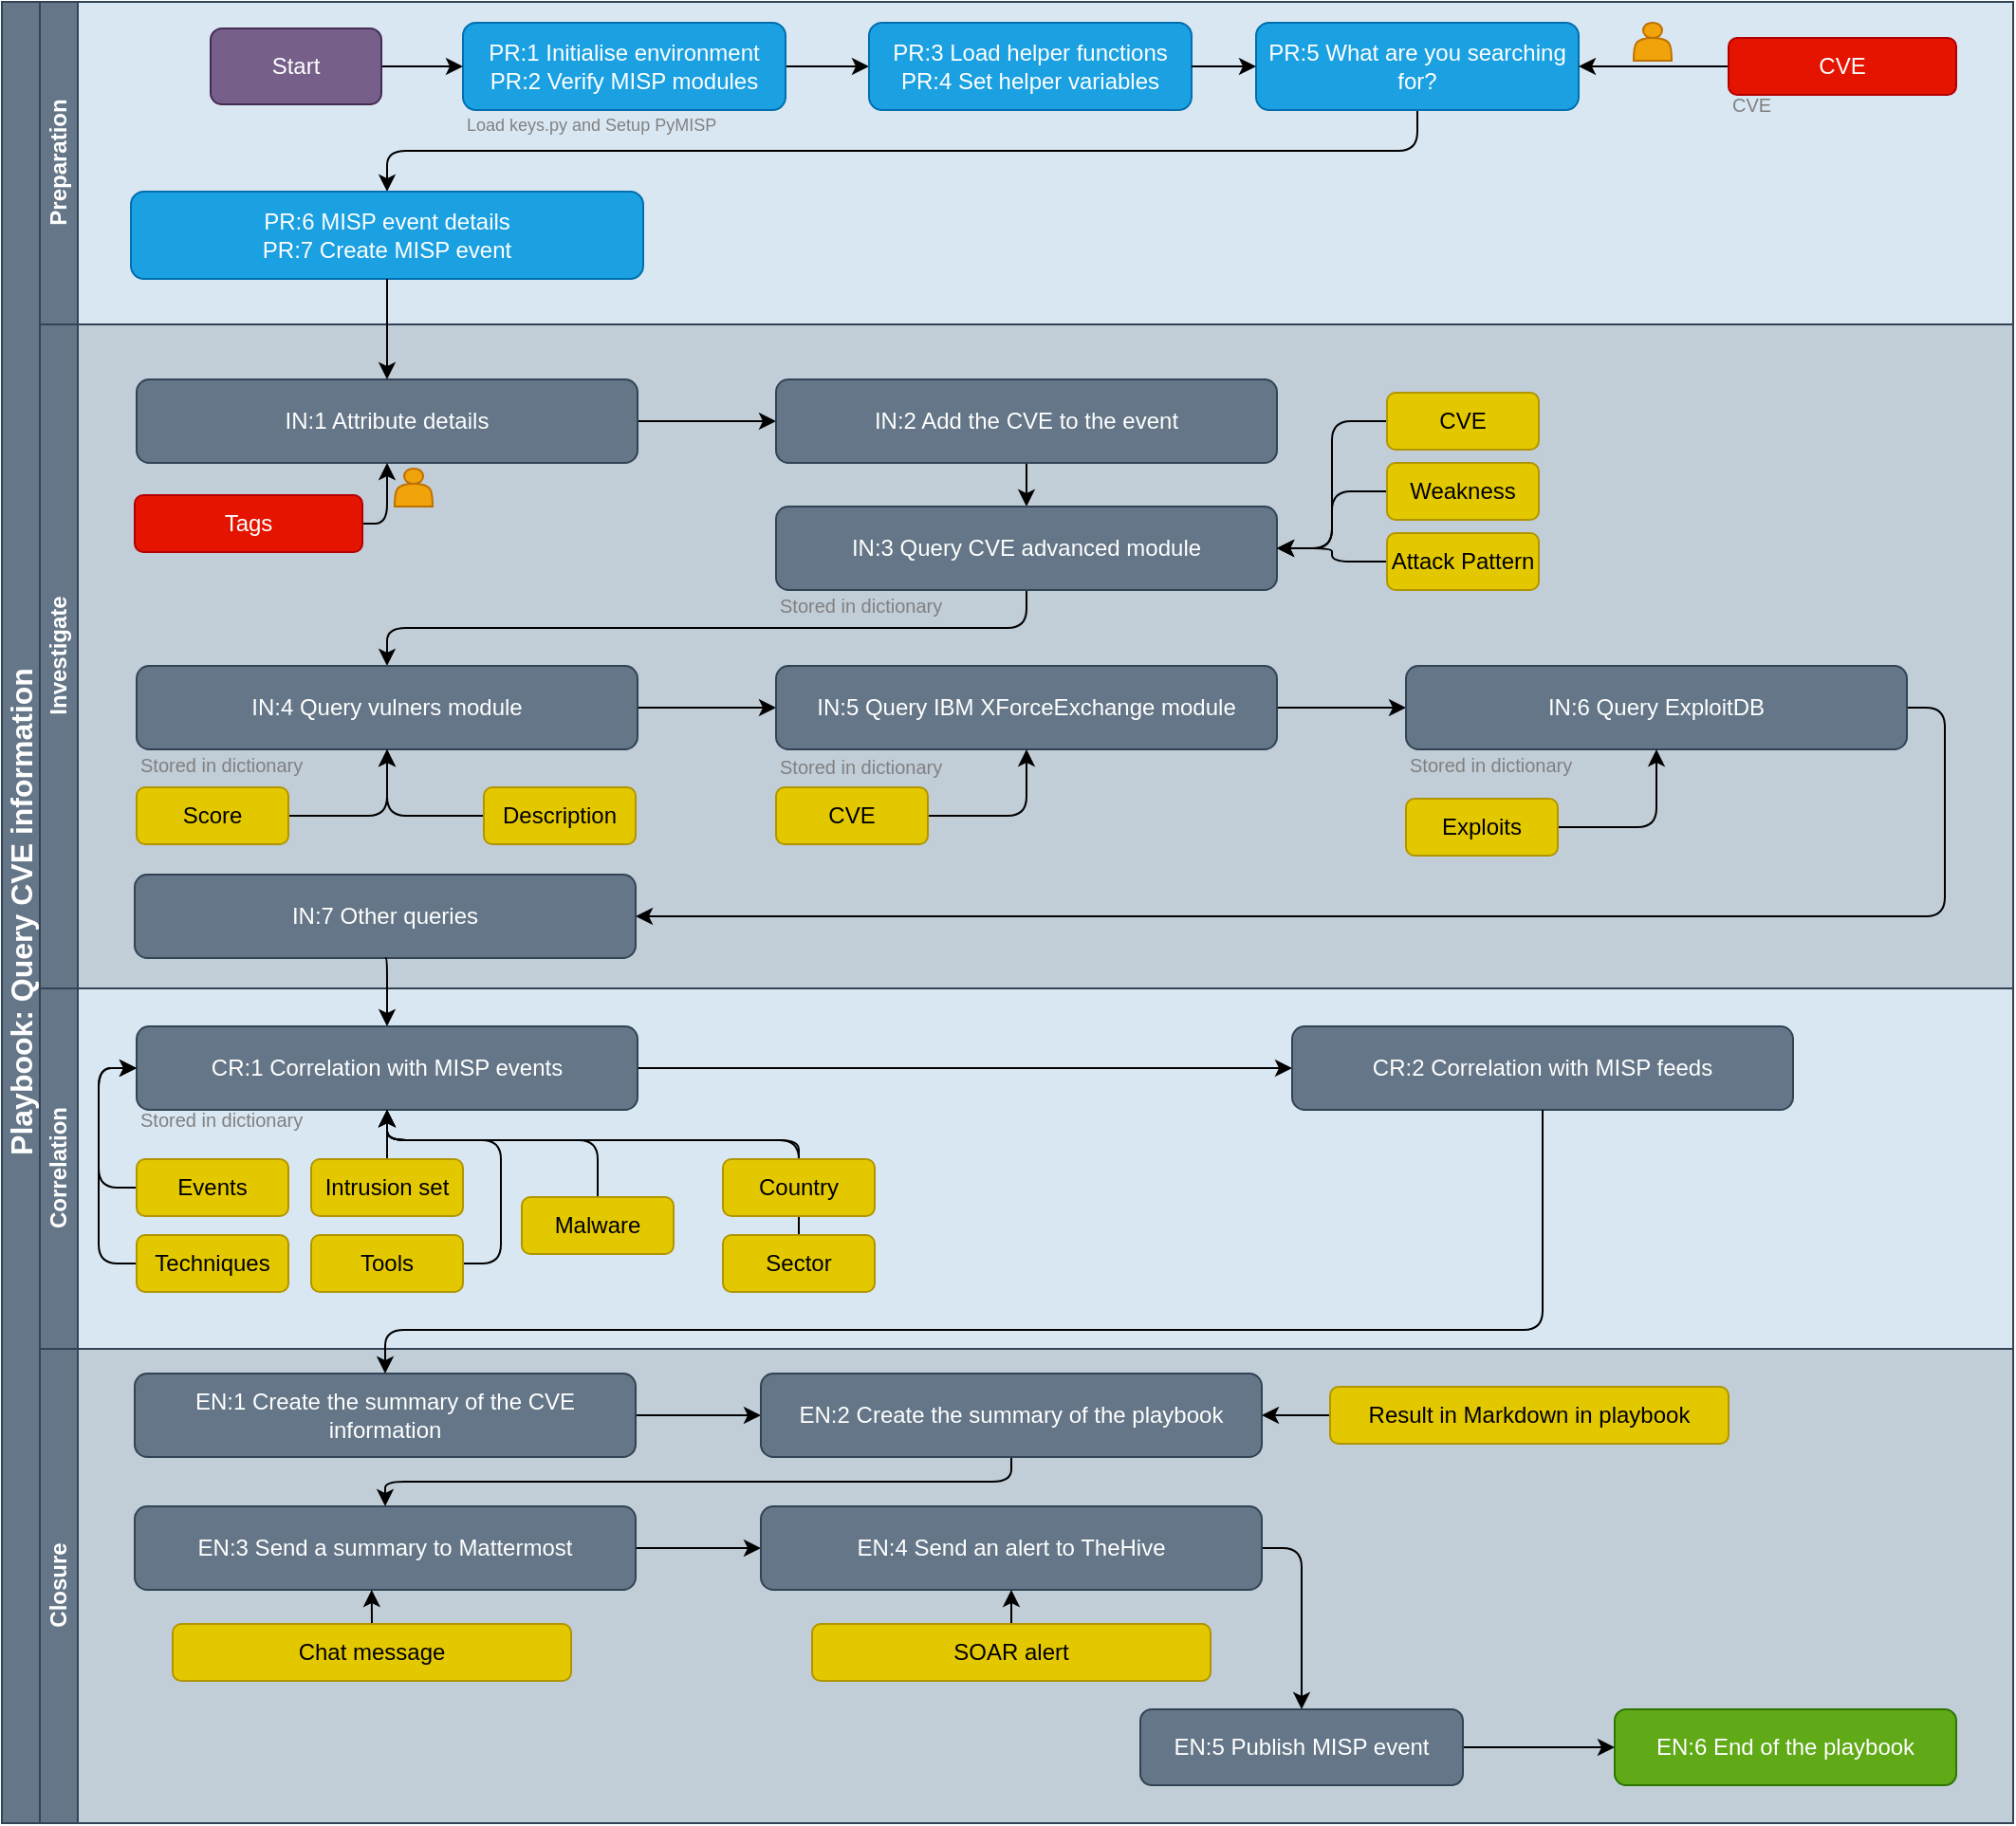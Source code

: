 <mxfile version="17.4.2" type="device"><diagram id="nKIzAm7tzG-mqr7zlI_Q" name="Page-1"><mxGraphModel dx="1294" dy="2001" grid="1" gridSize="10" guides="1" tooltips="1" connect="1" arrows="1" fold="1" page="1" pageScale="1" pageWidth="827" pageHeight="1169" math="0" shadow="0"><root><mxCell id="0"/><mxCell id="1" parent="0"/><mxCell id="KohfZgf_PsEX3PMBVLQR-318" value="&lt;font style=&quot;font-size: 16px&quot;&gt;Playbook:&amp;nbsp;Query CVE information&lt;/font&gt;" style="swimlane;html=1;childLayout=stackLayout;resizeParent=1;resizeParentMax=0;horizontal=0;startSize=20;horizontalStack=0;fillColor=#647687;strokeColor=#314354;fontColor=#ffffff;swimlaneFillColor=#C1CDD7;" parent="1" vertex="1"><mxGeometry x="140" y="-990" width="1060" height="960" as="geometry"/></mxCell><mxCell id="KohfZgf_PsEX3PMBVLQR-319" value="Preparation" style="swimlane;html=1;startSize=20;horizontal=0;fillColor=#647687;strokeColor=#314354;fontColor=#ffffff;swimlaneFillColor=#D9E7F2;" parent="KohfZgf_PsEX3PMBVLQR-318" vertex="1"><mxGeometry x="20" width="1040" height="170" as="geometry"/></mxCell><mxCell id="VpaOhL9IaVA1z4R8rq6b-6" style="edgeStyle=orthogonalEdgeStyle;rounded=0;orthogonalLoop=1;jettySize=auto;html=1;exitX=1;exitY=0.5;exitDx=0;exitDy=0;entryX=0;entryY=0.5;entryDx=0;entryDy=0;" parent="KohfZgf_PsEX3PMBVLQR-319" source="KohfZgf_PsEX3PMBVLQR-320" target="VpaOhL9IaVA1z4R8rq6b-1" edge="1"><mxGeometry relative="1" as="geometry"/></mxCell><mxCell id="KohfZgf_PsEX3PMBVLQR-320" value="PR:1 Initialise environment&lt;br&gt;PR:2 Verify MISP modules" style="rounded=1;whiteSpace=wrap;html=1;fillColor=#1ba1e2;strokeColor=#006EAF;fontColor=#ffffff;" parent="KohfZgf_PsEX3PMBVLQR-319" vertex="1"><mxGeometry x="223" y="11" width="170" height="46" as="geometry"/></mxCell><mxCell id="KohfZgf_PsEX3PMBVLQR-465" value="&lt;font style=&quot;font-size: 9px&quot;&gt;Load keys.py and Setup PyMISP&lt;/font&gt;" style="text;html=1;strokeColor=none;fillColor=none;align=left;verticalAlign=top;whiteSpace=wrap;rounded=0;shadow=0;glass=0;sketch=0;fontColor=#808080;" parent="KohfZgf_PsEX3PMBVLQR-319" vertex="1"><mxGeometry x="223" y="50" width="140" height="35" as="geometry"/></mxCell><mxCell id="gIHjlIItiTIVVG5SaZQt-105" style="edgeStyle=orthogonalEdgeStyle;rounded=1;orthogonalLoop=1;jettySize=auto;html=1;exitX=1;exitY=0.5;exitDx=0;exitDy=0;entryX=0;entryY=0.5;entryDx=0;entryDy=0;" parent="KohfZgf_PsEX3PMBVLQR-319" source="KohfZgf_PsEX3PMBVLQR-702" target="KohfZgf_PsEX3PMBVLQR-320" edge="1"><mxGeometry relative="1" as="geometry"/></mxCell><mxCell id="KohfZgf_PsEX3PMBVLQR-702" value="Start" style="rounded=1;whiteSpace=wrap;html=1;fillColor=#76608a;strokeColor=#432D57;fontColor=#ffffff;" parent="KohfZgf_PsEX3PMBVLQR-319" vertex="1"><mxGeometry x="90" y="14" width="90" height="40" as="geometry"/></mxCell><mxCell id="VpaOhL9IaVA1z4R8rq6b-1" value="&lt;div&gt;PR:3 Load helper functions&lt;/div&gt;&lt;div&gt;PR:4 Set helper variables&lt;/div&gt;" style="rounded=1;whiteSpace=wrap;html=1;fillColor=#1ba1e2;strokeColor=#006EAF;fontColor=#ffffff;" parent="KohfZgf_PsEX3PMBVLQR-319" vertex="1"><mxGeometry x="437" y="11" width="170" height="46" as="geometry"/></mxCell><mxCell id="VpaOhL9IaVA1z4R8rq6b-10" style="edgeStyle=orthogonalEdgeStyle;rounded=1;orthogonalLoop=1;jettySize=auto;html=1;exitX=0.5;exitY=1;exitDx=0;exitDy=0;entryX=0.5;entryY=0;entryDx=0;entryDy=0;" parent="KohfZgf_PsEX3PMBVLQR-319" source="VpaOhL9IaVA1z4R8rq6b-3" target="VpaOhL9IaVA1z4R8rq6b-9" edge="1"><mxGeometry relative="1" as="geometry"/></mxCell><mxCell id="VpaOhL9IaVA1z4R8rq6b-3" value="PR:5 What are you searching for?" style="whiteSpace=wrap;html=1;fillColor=#1ba1e2;strokeColor=#006EAF;fontColor=#ffffff;rounded=1;" parent="KohfZgf_PsEX3PMBVLQR-319" vertex="1"><mxGeometry x="641" y="11" width="170" height="46" as="geometry"/></mxCell><mxCell id="VpaOhL9IaVA1z4R8rq6b-4" value="" style="edgeStyle=orthogonalEdgeStyle;rounded=0;orthogonalLoop=1;jettySize=auto;html=1;" parent="KohfZgf_PsEX3PMBVLQR-319" source="VpaOhL9IaVA1z4R8rq6b-1" target="VpaOhL9IaVA1z4R8rq6b-3" edge="1"><mxGeometry relative="1" as="geometry"/></mxCell><mxCell id="VpaOhL9IaVA1z4R8rq6b-8" style="edgeStyle=orthogonalEdgeStyle;rounded=0;orthogonalLoop=1;jettySize=auto;html=1;exitX=0;exitY=0.5;exitDx=0;exitDy=0;entryX=1;entryY=0.5;entryDx=0;entryDy=0;" parent="KohfZgf_PsEX3PMBVLQR-319" source="VpaOhL9IaVA1z4R8rq6b-5" target="VpaOhL9IaVA1z4R8rq6b-3" edge="1"><mxGeometry relative="1" as="geometry"/></mxCell><mxCell id="VpaOhL9IaVA1z4R8rq6b-5" value="CVE" style="rounded=1;whiteSpace=wrap;html=1;fillColor=#e51400;strokeColor=#B20000;fontColor=#ffffff;" parent="KohfZgf_PsEX3PMBVLQR-319" vertex="1"><mxGeometry x="890" y="19" width="120" height="30" as="geometry"/></mxCell><mxCell id="KohfZgf_PsEX3PMBVLQR-466" value="" style="shape=actor;whiteSpace=wrap;html=1;rounded=0;shadow=0;glass=0;sketch=0;fontSize=9;strokeColor=#BD7000;fillColor=#f0a30a;fontColor=#000000;" parent="KohfZgf_PsEX3PMBVLQR-319" vertex="1"><mxGeometry x="840" y="11" width="20" height="20" as="geometry"/></mxCell><mxCell id="VpaOhL9IaVA1z4R8rq6b-7" value="&lt;font size=&quot;1&quot;&gt;CVE&lt;/font&gt;" style="text;html=1;strokeColor=none;fillColor=none;align=left;verticalAlign=top;whiteSpace=wrap;rounded=0;shadow=0;glass=0;sketch=0;fontColor=#808080;" parent="KohfZgf_PsEX3PMBVLQR-319" vertex="1"><mxGeometry x="890" y="40" width="140" height="35" as="geometry"/></mxCell><mxCell id="VpaOhL9IaVA1z4R8rq6b-9" value="&lt;div&gt;PR:6 MISP event details&lt;/div&gt;&lt;div&gt;PR:7 Create MISP event&lt;/div&gt;" style="whiteSpace=wrap;html=1;fillColor=#1ba1e2;strokeColor=#006EAF;fontColor=#ffffff;rounded=1;" parent="KohfZgf_PsEX3PMBVLQR-319" vertex="1"><mxGeometry x="48" y="100" width="270" height="46" as="geometry"/></mxCell><mxCell id="KohfZgf_PsEX3PMBVLQR-329" value="Investigate" style="swimlane;html=1;startSize=20;horizontal=0;fillColor=#647687;strokeColor=#314354;fontColor=#ffffff;" parent="KohfZgf_PsEX3PMBVLQR-318" vertex="1"><mxGeometry x="20" y="170" width="1040" height="350" as="geometry"><mxRectangle x="20" y="160" width="1000" height="20" as="alternateBounds"/></mxGeometry></mxCell><mxCell id="KohfZgf_PsEX3PMBVLQR-346" value="No" style="edgeStyle=orthogonalEdgeStyle;rounded=0;orthogonalLoop=1;jettySize=auto;html=1;exitX=0;exitY=0.5;exitDx=0;exitDy=0;entryX=1;entryY=0.5;entryDx=0;entryDy=0;labelBackgroundColor=none;" parent="KohfZgf_PsEX3PMBVLQR-329" edge="1"><mxGeometry relative="1" as="geometry"><mxPoint x="480" y="230" as="targetPoint"/></mxGeometry></mxCell><mxCell id="KohfZgf_PsEX3PMBVLQR-351" value="" style="edgeStyle=orthogonalEdgeStyle;rounded=0;orthogonalLoop=1;jettySize=auto;html=1;" parent="KohfZgf_PsEX3PMBVLQR-329" edge="1"><mxGeometry relative="1" as="geometry"><mxPoint x="420" y="245" as="sourcePoint"/></mxGeometry></mxCell><mxCell id="KohfZgf_PsEX3PMBVLQR-354" value="" style="edgeStyle=orthogonalEdgeStyle;rounded=0;orthogonalLoop=1;jettySize=auto;html=1;" parent="KohfZgf_PsEX3PMBVLQR-329" edge="1"><mxGeometry relative="1" as="geometry"><mxPoint x="710" y="245" as="sourcePoint"/></mxGeometry></mxCell><mxCell id="KohfZgf_PsEX3PMBVLQR-356" value="" style="edgeStyle=orthogonalEdgeStyle;rounded=0;orthogonalLoop=1;jettySize=auto;html=1;" parent="KohfZgf_PsEX3PMBVLQR-329" edge="1"><mxGeometry relative="1" as="geometry"><mxPoint x="710" y="300" as="sourcePoint"/></mxGeometry></mxCell><mxCell id="C9W6xjzZrmFiVo9IwtYz-24" value="" style="shape=actor;whiteSpace=wrap;html=1;rounded=0;shadow=0;glass=0;sketch=0;fontSize=9;strokeColor=#BD7000;fillColor=#f0a30a;fontColor=#000000;" parent="KohfZgf_PsEX3PMBVLQR-329" vertex="1"><mxGeometry x="187" y="76" width="20" height="20" as="geometry"/></mxCell><mxCell id="VpaOhL9IaVA1z4R8rq6b-16" style="edgeStyle=orthogonalEdgeStyle;rounded=1;orthogonalLoop=1;jettySize=auto;html=1;exitX=1;exitY=0.5;exitDx=0;exitDy=0;entryX=0;entryY=0.5;entryDx=0;entryDy=0;" parent="KohfZgf_PsEX3PMBVLQR-329" source="gIHjlIItiTIVVG5SaZQt-1" target="VpaOhL9IaVA1z4R8rq6b-15" edge="1"><mxGeometry relative="1" as="geometry"/></mxCell><mxCell id="gIHjlIItiTIVVG5SaZQt-1" value="IN:1 Attribute details" style="rounded=1;whiteSpace=wrap;html=1;fillColor=#647687;strokeColor=#314354;fontColor=#ffffff;" parent="KohfZgf_PsEX3PMBVLQR-329" vertex="1"><mxGeometry x="51" y="29" width="264" height="44" as="geometry"/></mxCell><mxCell id="VpaOhL9IaVA1z4R8rq6b-12" style="edgeStyle=orthogonalEdgeStyle;rounded=1;orthogonalLoop=1;jettySize=auto;html=1;exitX=1;exitY=0.5;exitDx=0;exitDy=0;entryX=0.5;entryY=1;entryDx=0;entryDy=0;" parent="KohfZgf_PsEX3PMBVLQR-329" source="VpaOhL9IaVA1z4R8rq6b-11" target="gIHjlIItiTIVVG5SaZQt-1" edge="1"><mxGeometry relative="1" as="geometry"/></mxCell><mxCell id="VpaOhL9IaVA1z4R8rq6b-11" value="Tags" style="rounded=1;whiteSpace=wrap;html=1;fillColor=#e51400;strokeColor=#B20000;fontColor=#ffffff;" parent="KohfZgf_PsEX3PMBVLQR-329" vertex="1"><mxGeometry x="50" y="90" width="120" height="30" as="geometry"/></mxCell><mxCell id="G0nJXRaULMpviKFkd1Ny-9" style="edgeStyle=orthogonalEdgeStyle;rounded=1;orthogonalLoop=1;jettySize=auto;html=1;exitX=0.5;exitY=1;exitDx=0;exitDy=0;entryX=0.5;entryY=0;entryDx=0;entryDy=0;" edge="1" parent="KohfZgf_PsEX3PMBVLQR-329" source="VpaOhL9IaVA1z4R8rq6b-15" target="G0nJXRaULMpviKFkd1Ny-2"><mxGeometry relative="1" as="geometry"/></mxCell><mxCell id="VpaOhL9IaVA1z4R8rq6b-15" value="IN:2 Add the CVE to the event" style="rounded=1;whiteSpace=wrap;html=1;fillColor=#647687;strokeColor=#314354;fontColor=#ffffff;" parent="KohfZgf_PsEX3PMBVLQR-329" vertex="1"><mxGeometry x="388" y="29" width="264" height="44" as="geometry"/></mxCell><mxCell id="G0nJXRaULMpviKFkd1Ny-240" style="edgeStyle=orthogonalEdgeStyle;rounded=1;orthogonalLoop=1;jettySize=auto;html=1;exitX=0.5;exitY=1;exitDx=0;exitDy=0;entryX=0.5;entryY=0;entryDx=0;entryDy=0;" edge="1" parent="KohfZgf_PsEX3PMBVLQR-329" source="G0nJXRaULMpviKFkd1Ny-2" target="G0nJXRaULMpviKFkd1Ny-10"><mxGeometry relative="1" as="geometry"/></mxCell><mxCell id="G0nJXRaULMpviKFkd1Ny-2" value="IN:3 Query CVE advanced module" style="rounded=1;whiteSpace=wrap;html=1;fillColor=#647687;strokeColor=#314354;fontColor=#ffffff;" vertex="1" parent="KohfZgf_PsEX3PMBVLQR-329"><mxGeometry x="388" y="96" width="264" height="44" as="geometry"/></mxCell><mxCell id="G0nJXRaULMpviKFkd1Ny-8" style="edgeStyle=orthogonalEdgeStyle;rounded=1;orthogonalLoop=1;jettySize=auto;html=1;exitX=0;exitY=0.5;exitDx=0;exitDy=0;entryX=1;entryY=0.5;entryDx=0;entryDy=0;" edge="1" parent="KohfZgf_PsEX3PMBVLQR-329" source="G0nJXRaULMpviKFkd1Ny-3" target="G0nJXRaULMpviKFkd1Ny-2"><mxGeometry relative="1" as="geometry"/></mxCell><mxCell id="G0nJXRaULMpviKFkd1Ny-3" value="CVE" style="rounded=1;whiteSpace=wrap;html=1;fillColor=#e3c800;strokeColor=#B09500;fontColor=#000000;" vertex="1" parent="KohfZgf_PsEX3PMBVLQR-329"><mxGeometry x="710" y="36" width="80" height="30" as="geometry"/></mxCell><mxCell id="G0nJXRaULMpviKFkd1Ny-7" style="edgeStyle=orthogonalEdgeStyle;rounded=1;orthogonalLoop=1;jettySize=auto;html=1;exitX=0;exitY=0.5;exitDx=0;exitDy=0;entryX=1;entryY=0.5;entryDx=0;entryDy=0;" edge="1" parent="KohfZgf_PsEX3PMBVLQR-329" source="G0nJXRaULMpviKFkd1Ny-4" target="G0nJXRaULMpviKFkd1Ny-2"><mxGeometry relative="1" as="geometry"/></mxCell><mxCell id="G0nJXRaULMpviKFkd1Ny-4" value="Weakness" style="rounded=1;whiteSpace=wrap;html=1;fillColor=#e3c800;strokeColor=#B09500;fontColor=#000000;" vertex="1" parent="KohfZgf_PsEX3PMBVLQR-329"><mxGeometry x="710" y="73" width="80" height="30" as="geometry"/></mxCell><mxCell id="G0nJXRaULMpviKFkd1Ny-6" style="edgeStyle=orthogonalEdgeStyle;rounded=1;orthogonalLoop=1;jettySize=auto;html=1;exitX=0;exitY=0.5;exitDx=0;exitDy=0;entryX=1;entryY=0.5;entryDx=0;entryDy=0;" edge="1" parent="KohfZgf_PsEX3PMBVLQR-329" source="G0nJXRaULMpviKFkd1Ny-5" target="G0nJXRaULMpviKFkd1Ny-2"><mxGeometry relative="1" as="geometry"/></mxCell><mxCell id="G0nJXRaULMpviKFkd1Ny-5" value="Attack Pattern" style="rounded=1;whiteSpace=wrap;html=1;fillColor=#e3c800;strokeColor=#B09500;fontColor=#000000;" vertex="1" parent="KohfZgf_PsEX3PMBVLQR-329"><mxGeometry x="710" y="110" width="80" height="30" as="geometry"/></mxCell><mxCell id="G0nJXRaULMpviKFkd1Ny-241" style="edgeStyle=orthogonalEdgeStyle;rounded=1;orthogonalLoop=1;jettySize=auto;html=1;exitX=1;exitY=0.5;exitDx=0;exitDy=0;entryX=0;entryY=0.5;entryDx=0;entryDy=0;" edge="1" parent="KohfZgf_PsEX3PMBVLQR-329" source="G0nJXRaULMpviKFkd1Ny-10" target="G0nJXRaULMpviKFkd1Ny-119"><mxGeometry relative="1" as="geometry"/></mxCell><mxCell id="G0nJXRaULMpviKFkd1Ny-10" value="IN:4 Query vulners module" style="rounded=1;whiteSpace=wrap;html=1;fillColor=#647687;strokeColor=#314354;fontColor=#ffffff;" vertex="1" parent="KohfZgf_PsEX3PMBVLQR-329"><mxGeometry x="51" y="180" width="264" height="44" as="geometry"/></mxCell><mxCell id="G0nJXRaULMpviKFkd1Ny-242" style="edgeStyle=orthogonalEdgeStyle;rounded=1;orthogonalLoop=1;jettySize=auto;html=1;exitX=1;exitY=0.5;exitDx=0;exitDy=0;entryX=0;entryY=0.5;entryDx=0;entryDy=0;" edge="1" parent="KohfZgf_PsEX3PMBVLQR-329" source="G0nJXRaULMpviKFkd1Ny-119" target="G0nJXRaULMpviKFkd1Ny-120"><mxGeometry relative="1" as="geometry"/></mxCell><mxCell id="G0nJXRaULMpviKFkd1Ny-119" value="IN:5 Query IBM XForceExchange module" style="rounded=1;whiteSpace=wrap;html=1;fillColor=#647687;strokeColor=#314354;fontColor=#ffffff;" vertex="1" parent="KohfZgf_PsEX3PMBVLQR-329"><mxGeometry x="388" y="180" width="264" height="44" as="geometry"/></mxCell><mxCell id="G0nJXRaULMpviKFkd1Ny-256" style="edgeStyle=orthogonalEdgeStyle;rounded=1;orthogonalLoop=1;jettySize=auto;html=1;exitX=1;exitY=0.5;exitDx=0;exitDy=0;entryX=1;entryY=0.5;entryDx=0;entryDy=0;" edge="1" parent="KohfZgf_PsEX3PMBVLQR-329" source="G0nJXRaULMpviKFkd1Ny-120" target="G0nJXRaULMpviKFkd1Ny-246"><mxGeometry relative="1" as="geometry"/></mxCell><mxCell id="G0nJXRaULMpviKFkd1Ny-120" value="IN:6 Query ExploitDB" style="rounded=1;whiteSpace=wrap;html=1;fillColor=#647687;strokeColor=#314354;fontColor=#ffffff;" vertex="1" parent="KohfZgf_PsEX3PMBVLQR-329"><mxGeometry x="720" y="180" width="264" height="44" as="geometry"/></mxCell><mxCell id="G0nJXRaULMpviKFkd1Ny-121" value="&lt;font size=&quot;1&quot;&gt;Stored in dictionary&lt;br&gt;&lt;/font&gt;" style="text;html=1;strokeColor=none;fillColor=none;align=left;verticalAlign=top;whiteSpace=wrap;rounded=0;shadow=0;glass=0;sketch=0;fontColor=#808080;" vertex="1" parent="KohfZgf_PsEX3PMBVLQR-329"><mxGeometry x="388" y="134" width="110" height="25" as="geometry"/></mxCell><mxCell id="G0nJXRaULMpviKFkd1Ny-122" value="&lt;font size=&quot;1&quot;&gt;Stored in dictionary&lt;br&gt;&lt;/font&gt;" style="text;html=1;strokeColor=none;fillColor=none;align=left;verticalAlign=top;whiteSpace=wrap;rounded=0;shadow=0;glass=0;sketch=0;fontColor=#808080;" vertex="1" parent="KohfZgf_PsEX3PMBVLQR-329"><mxGeometry x="51" y="218" width="110" height="25" as="geometry"/></mxCell><mxCell id="G0nJXRaULMpviKFkd1Ny-235" value="&lt;font size=&quot;1&quot;&gt;Stored in dictionary&lt;br&gt;&lt;/font&gt;" style="text;html=1;strokeColor=none;fillColor=none;align=left;verticalAlign=top;whiteSpace=wrap;rounded=0;shadow=0;glass=0;sketch=0;fontColor=#808080;" vertex="1" parent="KohfZgf_PsEX3PMBVLQR-329"><mxGeometry x="388" y="219" width="110" height="25" as="geometry"/></mxCell><mxCell id="G0nJXRaULMpviKFkd1Ny-236" value="&lt;font size=&quot;1&quot;&gt;Stored in dictionary&lt;br&gt;&lt;/font&gt;" style="text;html=1;strokeColor=none;fillColor=none;align=left;verticalAlign=top;whiteSpace=wrap;rounded=0;shadow=0;glass=0;sketch=0;fontColor=#808080;" vertex="1" parent="KohfZgf_PsEX3PMBVLQR-329"><mxGeometry x="720" y="218" width="110" height="25" as="geometry"/></mxCell><mxCell id="G0nJXRaULMpviKFkd1Ny-244" style="edgeStyle=orthogonalEdgeStyle;rounded=1;orthogonalLoop=1;jettySize=auto;html=1;exitX=1;exitY=0.5;exitDx=0;exitDy=0;entryX=0.5;entryY=1;entryDx=0;entryDy=0;" edge="1" parent="KohfZgf_PsEX3PMBVLQR-329" source="G0nJXRaULMpviKFkd1Ny-237" target="G0nJXRaULMpviKFkd1Ny-119"><mxGeometry relative="1" as="geometry"/></mxCell><mxCell id="G0nJXRaULMpviKFkd1Ny-237" value="CVE" style="rounded=1;whiteSpace=wrap;html=1;fillColor=#e3c800;strokeColor=#B09500;fontColor=#000000;" vertex="1" parent="KohfZgf_PsEX3PMBVLQR-329"><mxGeometry x="388" y="244" width="80" height="30" as="geometry"/></mxCell><mxCell id="G0nJXRaULMpviKFkd1Ny-245" style="edgeStyle=orthogonalEdgeStyle;rounded=1;orthogonalLoop=1;jettySize=auto;html=1;exitX=1;exitY=0.5;exitDx=0;exitDy=0;entryX=0.5;entryY=1;entryDx=0;entryDy=0;" edge="1" parent="KohfZgf_PsEX3PMBVLQR-329" source="G0nJXRaULMpviKFkd1Ny-238" target="G0nJXRaULMpviKFkd1Ny-120"><mxGeometry relative="1" as="geometry"/></mxCell><mxCell id="G0nJXRaULMpviKFkd1Ny-238" value="Exploits" style="rounded=1;whiteSpace=wrap;html=1;fillColor=#e3c800;strokeColor=#B09500;fontColor=#000000;" vertex="1" parent="KohfZgf_PsEX3PMBVLQR-329"><mxGeometry x="720" y="250" width="80" height="30" as="geometry"/></mxCell><mxCell id="G0nJXRaULMpviKFkd1Ny-243" style="edgeStyle=orthogonalEdgeStyle;rounded=1;orthogonalLoop=1;jettySize=auto;html=1;exitX=1;exitY=0.5;exitDx=0;exitDy=0;entryX=0.5;entryY=1;entryDx=0;entryDy=0;" edge="1" parent="KohfZgf_PsEX3PMBVLQR-329" source="G0nJXRaULMpviKFkd1Ny-239" target="G0nJXRaULMpviKFkd1Ny-10"><mxGeometry relative="1" as="geometry"/></mxCell><mxCell id="G0nJXRaULMpviKFkd1Ny-239" value="Score" style="rounded=1;whiteSpace=wrap;html=1;fillColor=#e3c800;strokeColor=#B09500;fontColor=#000000;" vertex="1" parent="KohfZgf_PsEX3PMBVLQR-329"><mxGeometry x="51" y="244" width="80" height="30" as="geometry"/></mxCell><mxCell id="G0nJXRaULMpviKFkd1Ny-246" value="IN:7 Other queries" style="rounded=1;whiteSpace=wrap;html=1;fillColor=#647687;strokeColor=#314354;fontColor=#ffffff;" vertex="1" parent="KohfZgf_PsEX3PMBVLQR-329"><mxGeometry x="50" y="290" width="264" height="44" as="geometry"/></mxCell><mxCell id="G0nJXRaULMpviKFkd1Ny-255" style="edgeStyle=orthogonalEdgeStyle;rounded=1;orthogonalLoop=1;jettySize=auto;html=1;exitX=0;exitY=0.5;exitDx=0;exitDy=0;entryX=0.5;entryY=1;entryDx=0;entryDy=0;" edge="1" parent="KohfZgf_PsEX3PMBVLQR-329" source="G0nJXRaULMpviKFkd1Ny-254" target="G0nJXRaULMpviKFkd1Ny-10"><mxGeometry relative="1" as="geometry"/></mxCell><mxCell id="G0nJXRaULMpviKFkd1Ny-254" value="Description" style="rounded=1;whiteSpace=wrap;html=1;fillColor=#e3c800;strokeColor=#B09500;fontColor=#000000;" vertex="1" parent="KohfZgf_PsEX3PMBVLQR-329"><mxGeometry x="234" y="244" width="80" height="30" as="geometry"/></mxCell><mxCell id="VpaOhL9IaVA1z4R8rq6b-18" value="Correlation" style="swimlane;html=1;startSize=20;horizontal=0;fillColor=#647687;strokeColor=#314354;fontColor=#ffffff;swimlaneFillColor=#D9E7F2;" parent="KohfZgf_PsEX3PMBVLQR-318" vertex="1"><mxGeometry x="20" y="520" width="1040" height="190" as="geometry"/></mxCell><mxCell id="VpaOhL9IaVA1z4R8rq6b-27" style="edgeStyle=orthogonalEdgeStyle;rounded=1;orthogonalLoop=1;jettySize=auto;html=1;exitX=1;exitY=0.5;exitDx=0;exitDy=0;entryX=0;entryY=0.5;entryDx=0;entryDy=0;" parent="VpaOhL9IaVA1z4R8rq6b-18" source="VpaOhL9IaVA1z4R8rq6b-19" target="VpaOhL9IaVA1z4R8rq6b-20" edge="1"><mxGeometry relative="1" as="geometry"/></mxCell><mxCell id="VpaOhL9IaVA1z4R8rq6b-19" value="CR:1 Correlation with MISP events" style="rounded=1;whiteSpace=wrap;html=1;fillColor=#647687;strokeColor=#314354;fontColor=#ffffff;" parent="VpaOhL9IaVA1z4R8rq6b-18" vertex="1"><mxGeometry x="51" y="20" width="264" height="44" as="geometry"/></mxCell><mxCell id="VpaOhL9IaVA1z4R8rq6b-20" value="CR:2 Correlation with MISP feeds" style="rounded=1;whiteSpace=wrap;html=1;fillColor=#647687;strokeColor=#314354;fontColor=#ffffff;" parent="VpaOhL9IaVA1z4R8rq6b-18" vertex="1"><mxGeometry x="660" y="20" width="264" height="44" as="geometry"/></mxCell><mxCell id="VpaOhL9IaVA1z4R8rq6b-38" style="edgeStyle=orthogonalEdgeStyle;rounded=1;orthogonalLoop=1;jettySize=auto;html=1;exitX=0;exitY=0.5;exitDx=0;exitDy=0;entryX=0;entryY=0.5;entryDx=0;entryDy=0;" parent="VpaOhL9IaVA1z4R8rq6b-18" source="VpaOhL9IaVA1z4R8rq6b-23" target="VpaOhL9IaVA1z4R8rq6b-19" edge="1"><mxGeometry relative="1" as="geometry"/></mxCell><mxCell id="VpaOhL9IaVA1z4R8rq6b-23" value="Events" style="rounded=1;whiteSpace=wrap;html=1;fillColor=#e3c800;strokeColor=#B09500;fontColor=#000000;" parent="VpaOhL9IaVA1z4R8rq6b-18" vertex="1"><mxGeometry x="51" y="90" width="80" height="30" as="geometry"/></mxCell><mxCell id="VpaOhL9IaVA1z4R8rq6b-40" style="edgeStyle=orthogonalEdgeStyle;rounded=1;orthogonalLoop=1;jettySize=auto;html=1;exitX=0.5;exitY=0;exitDx=0;exitDy=0;entryX=0.5;entryY=1;entryDx=0;entryDy=0;" parent="VpaOhL9IaVA1z4R8rq6b-18" source="VpaOhL9IaVA1z4R8rq6b-24" target="VpaOhL9IaVA1z4R8rq6b-19" edge="1"><mxGeometry relative="1" as="geometry"/></mxCell><mxCell id="VpaOhL9IaVA1z4R8rq6b-24" value="Intrusion set" style="rounded=1;whiteSpace=wrap;html=1;fillColor=#e3c800;strokeColor=#B09500;fontColor=#000000;" parent="VpaOhL9IaVA1z4R8rq6b-18" vertex="1"><mxGeometry x="143" y="90" width="80" height="30" as="geometry"/></mxCell><mxCell id="VpaOhL9IaVA1z4R8rq6b-29" value="&lt;font size=&quot;1&quot;&gt;Stored in dictionary&lt;br&gt;&lt;/font&gt;" style="text;html=1;strokeColor=none;fillColor=none;align=left;verticalAlign=top;whiteSpace=wrap;rounded=0;shadow=0;glass=0;sketch=0;fontColor=#808080;" parent="VpaOhL9IaVA1z4R8rq6b-18" vertex="1"><mxGeometry x="51" y="55" width="110" height="25" as="geometry"/></mxCell><mxCell id="VpaOhL9IaVA1z4R8rq6b-39" style="edgeStyle=orthogonalEdgeStyle;rounded=1;orthogonalLoop=1;jettySize=auto;html=1;exitX=0;exitY=0.5;exitDx=0;exitDy=0;entryX=0;entryY=0.5;entryDx=0;entryDy=0;" parent="VpaOhL9IaVA1z4R8rq6b-18" source="VpaOhL9IaVA1z4R8rq6b-34" target="VpaOhL9IaVA1z4R8rq6b-19" edge="1"><mxGeometry relative="1" as="geometry"/></mxCell><mxCell id="VpaOhL9IaVA1z4R8rq6b-34" value="Techniques" style="rounded=1;whiteSpace=wrap;html=1;fillColor=#e3c800;strokeColor=#B09500;fontColor=#000000;" parent="VpaOhL9IaVA1z4R8rq6b-18" vertex="1"><mxGeometry x="51" y="130" width="80" height="30" as="geometry"/></mxCell><mxCell id="VpaOhL9IaVA1z4R8rq6b-41" style="edgeStyle=orthogonalEdgeStyle;rounded=1;orthogonalLoop=1;jettySize=auto;html=1;exitX=1;exitY=0.5;exitDx=0;exitDy=0;entryX=0.5;entryY=1;entryDx=0;entryDy=0;" parent="VpaOhL9IaVA1z4R8rq6b-18" source="VpaOhL9IaVA1z4R8rq6b-35" target="VpaOhL9IaVA1z4R8rq6b-19" edge="1"><mxGeometry relative="1" as="geometry"><Array as="points"><mxPoint x="243" y="145"/><mxPoint x="243" y="80"/><mxPoint x="183" y="80"/></Array></mxGeometry></mxCell><mxCell id="VpaOhL9IaVA1z4R8rq6b-35" value="Tools" style="rounded=1;whiteSpace=wrap;html=1;fillColor=#e3c800;strokeColor=#B09500;fontColor=#000000;" parent="VpaOhL9IaVA1z4R8rq6b-18" vertex="1"><mxGeometry x="143" y="130" width="80" height="30" as="geometry"/></mxCell><mxCell id="G0nJXRaULMpviKFkd1Ny-250" style="edgeStyle=orthogonalEdgeStyle;rounded=1;orthogonalLoop=1;jettySize=auto;html=1;exitX=0.5;exitY=0;exitDx=0;exitDy=0;entryX=0.5;entryY=1;entryDx=0;entryDy=0;" edge="1" parent="VpaOhL9IaVA1z4R8rq6b-18" source="G0nJXRaULMpviKFkd1Ny-247" target="VpaOhL9IaVA1z4R8rq6b-19"><mxGeometry relative="1" as="geometry"><Array as="points"><mxPoint x="294" y="80"/><mxPoint x="183" y="80"/></Array></mxGeometry></mxCell><mxCell id="G0nJXRaULMpviKFkd1Ny-247" value="Malware" style="rounded=1;whiteSpace=wrap;html=1;fillColor=#e3c800;strokeColor=#B09500;fontColor=#000000;" vertex="1" parent="VpaOhL9IaVA1z4R8rq6b-18"><mxGeometry x="254" y="110" width="80" height="30" as="geometry"/></mxCell><mxCell id="G0nJXRaULMpviKFkd1Ny-252" style="edgeStyle=orthogonalEdgeStyle;rounded=1;orthogonalLoop=1;jettySize=auto;html=1;exitX=0.5;exitY=0;exitDx=0;exitDy=0;" edge="1" parent="VpaOhL9IaVA1z4R8rq6b-18" source="G0nJXRaULMpviKFkd1Ny-248" target="VpaOhL9IaVA1z4R8rq6b-19"><mxGeometry relative="1" as="geometry"><Array as="points"><mxPoint x="400" y="80"/><mxPoint x="183" y="80"/></Array></mxGeometry></mxCell><mxCell id="G0nJXRaULMpviKFkd1Ny-248" value="Sector" style="rounded=1;whiteSpace=wrap;html=1;fillColor=#e3c800;strokeColor=#B09500;fontColor=#000000;" vertex="1" parent="VpaOhL9IaVA1z4R8rq6b-18"><mxGeometry x="360" y="130" width="80" height="30" as="geometry"/></mxCell><mxCell id="G0nJXRaULMpviKFkd1Ny-251" style="edgeStyle=orthogonalEdgeStyle;rounded=1;orthogonalLoop=1;jettySize=auto;html=1;exitX=0.5;exitY=0;exitDx=0;exitDy=0;entryX=0.5;entryY=1;entryDx=0;entryDy=0;" edge="1" parent="VpaOhL9IaVA1z4R8rq6b-18" source="G0nJXRaULMpviKFkd1Ny-249" target="VpaOhL9IaVA1z4R8rq6b-19"><mxGeometry relative="1" as="geometry"><Array as="points"><mxPoint x="400" y="80"/><mxPoint x="183" y="80"/></Array></mxGeometry></mxCell><mxCell id="G0nJXRaULMpviKFkd1Ny-249" value="Country" style="rounded=1;whiteSpace=wrap;html=1;fillColor=#e3c800;strokeColor=#B09500;fontColor=#000000;" vertex="1" parent="VpaOhL9IaVA1z4R8rq6b-18"><mxGeometry x="360" y="90" width="80" height="30" as="geometry"/></mxCell><mxCell id="KohfZgf_PsEX3PMBVLQR-427" value="Closure" style="swimlane;html=1;startSize=20;horizontal=0;fillColor=#647687;strokeColor=#314354;fontColor=#ffffff;" parent="KohfZgf_PsEX3PMBVLQR-318" vertex="1"><mxGeometry x="20" y="710" width="1040" height="250" as="geometry"/></mxCell><mxCell id="KohfZgf_PsEX3PMBVLQR-428" value="" style="edgeStyle=orthogonalEdgeStyle;rounded=0;orthogonalLoop=1;jettySize=auto;html=1;" parent="KohfZgf_PsEX3PMBVLQR-427" edge="1"><mxGeometry relative="1" as="geometry"><mxPoint x="170" y="35.048" as="sourcePoint"/></mxGeometry></mxCell><mxCell id="KohfZgf_PsEX3PMBVLQR-430" value="" style="edgeStyle=orthogonalEdgeStyle;rounded=0;orthogonalLoop=1;jettySize=auto;html=1;" parent="KohfZgf_PsEX3PMBVLQR-427" edge="1"><mxGeometry relative="1" as="geometry"><mxPoint x="320" y="35.048" as="sourcePoint"/></mxGeometry></mxCell><mxCell id="KohfZgf_PsEX3PMBVLQR-432" style="edgeStyle=orthogonalEdgeStyle;rounded=1;orthogonalLoop=1;jettySize=auto;html=1;exitX=0.5;exitY=1;exitDx=0;exitDy=0;entryX=0.5;entryY=0;entryDx=0;entryDy=0;labelBackgroundColor=none;strokeColor=default;" parent="KohfZgf_PsEX3PMBVLQR-427" edge="1"><mxGeometry relative="1" as="geometry"><Array as="points"><mxPoint x="410" y="60"/><mxPoint x="110" y="60"/></Array><mxPoint x="410" y="50" as="sourcePoint"/></mxGeometry></mxCell><mxCell id="KohfZgf_PsEX3PMBVLQR-434" value="" style="edgeStyle=orthogonalEdgeStyle;rounded=0;orthogonalLoop=1;jettySize=auto;html=1;" parent="KohfZgf_PsEX3PMBVLQR-427" edge="1"><mxGeometry relative="1" as="geometry"><mxPoint x="200" y="95.048" as="targetPoint"/></mxGeometry></mxCell><mxCell id="KohfZgf_PsEX3PMBVLQR-436" value="" style="edgeStyle=orthogonalEdgeStyle;rounded=0;orthogonalLoop=1;jettySize=auto;html=1;" parent="KohfZgf_PsEX3PMBVLQR-427" edge="1"><mxGeometry relative="1" as="geometry"><mxPoint x="350" y="95.048" as="targetPoint"/></mxGeometry></mxCell><mxCell id="KohfZgf_PsEX3PMBVLQR-438" style="edgeStyle=orthogonalEdgeStyle;rounded=1;orthogonalLoop=1;jettySize=auto;html=1;exitX=0.5;exitY=1;exitDx=0;exitDy=0;entryX=0.5;entryY=0;entryDx=0;entryDy=0;labelBackgroundColor=none;strokeColor=default;" parent="KohfZgf_PsEX3PMBVLQR-427" edge="1"><mxGeometry relative="1" as="geometry"><Array as="points"><mxPoint x="410" y="120"/><mxPoint x="110" y="120"/></Array><mxPoint x="410" y="110" as="sourcePoint"/></mxGeometry></mxCell><mxCell id="KohfZgf_PsEX3PMBVLQR-440" value="" style="edgeStyle=orthogonalEdgeStyle;rounded=0;orthogonalLoop=1;jettySize=auto;html=1;" parent="KohfZgf_PsEX3PMBVLQR-427" edge="1"><mxGeometry relative="1" as="geometry"><mxPoint x="200" y="155.048" as="targetPoint"/></mxGeometry></mxCell><mxCell id="VpaOhL9IaVA1z4R8rq6b-110" style="edgeStyle=orthogonalEdgeStyle;rounded=1;orthogonalLoop=1;jettySize=auto;html=1;exitX=1;exitY=0.5;exitDx=0;exitDy=0;entryX=0;entryY=0.5;entryDx=0;entryDy=0;" parent="KohfZgf_PsEX3PMBVLQR-427" source="VpaOhL9IaVA1z4R8rq6b-106" target="VpaOhL9IaVA1z4R8rq6b-108" edge="1"><mxGeometry relative="1" as="geometry"/></mxCell><mxCell id="VpaOhL9IaVA1z4R8rq6b-106" value="EN:1 Create the summary of the CVE information" style="rounded=1;whiteSpace=wrap;html=1;fillColor=#647687;strokeColor=#314354;fontColor=#ffffff;" parent="KohfZgf_PsEX3PMBVLQR-427" vertex="1"><mxGeometry x="50" y="13" width="264" height="44" as="geometry"/></mxCell><mxCell id="VpaOhL9IaVA1z4R8rq6b-227" style="edgeStyle=orthogonalEdgeStyle;rounded=1;orthogonalLoop=1;jettySize=auto;html=1;exitX=0.5;exitY=1;exitDx=0;exitDy=0;entryX=0.5;entryY=0;entryDx=0;entryDy=0;" parent="KohfZgf_PsEX3PMBVLQR-427" source="VpaOhL9IaVA1z4R8rq6b-108" target="VpaOhL9IaVA1z4R8rq6b-117" edge="1"><mxGeometry relative="1" as="geometry"><Array as="points"><mxPoint x="512" y="70"/><mxPoint x="182" y="70"/></Array></mxGeometry></mxCell><mxCell id="VpaOhL9IaVA1z4R8rq6b-108" value="EN:2 Create the summary of the playbook" style="rounded=1;whiteSpace=wrap;html=1;fillColor=#647687;strokeColor=#314354;fontColor=#ffffff;" parent="KohfZgf_PsEX3PMBVLQR-427" vertex="1"><mxGeometry x="380" y="13" width="264" height="44" as="geometry"/></mxCell><mxCell id="VpaOhL9IaVA1z4R8rq6b-112" style="edgeStyle=orthogonalEdgeStyle;rounded=1;orthogonalLoop=1;jettySize=auto;html=1;exitX=0;exitY=0.5;exitDx=0;exitDy=0;entryX=1;entryY=0.5;entryDx=0;entryDy=0;" parent="KohfZgf_PsEX3PMBVLQR-427" source="VpaOhL9IaVA1z4R8rq6b-109" target="VpaOhL9IaVA1z4R8rq6b-108" edge="1"><mxGeometry relative="1" as="geometry"/></mxCell><mxCell id="VpaOhL9IaVA1z4R8rq6b-109" value="Result in Markdown in playbook" style="rounded=1;whiteSpace=wrap;html=1;fillColor=#e3c800;strokeColor=#B09500;fontColor=#000000;" parent="KohfZgf_PsEX3PMBVLQR-427" vertex="1"><mxGeometry x="680" y="20" width="210" height="30" as="geometry"/></mxCell><mxCell id="VpaOhL9IaVA1z4R8rq6b-232" style="edgeStyle=orthogonalEdgeStyle;rounded=1;orthogonalLoop=1;jettySize=auto;html=1;exitX=1;exitY=0.5;exitDx=0;exitDy=0;entryX=0;entryY=0.5;entryDx=0;entryDy=0;" parent="KohfZgf_PsEX3PMBVLQR-427" source="VpaOhL9IaVA1z4R8rq6b-117" target="VpaOhL9IaVA1z4R8rq6b-222" edge="1"><mxGeometry relative="1" as="geometry"/></mxCell><mxCell id="VpaOhL9IaVA1z4R8rq6b-117" value="EN:3 Send a summary to Mattermost" style="rounded=1;whiteSpace=wrap;html=1;fillColor=#647687;strokeColor=#314354;fontColor=#ffffff;" parent="KohfZgf_PsEX3PMBVLQR-427" vertex="1"><mxGeometry x="50" y="83" width="264" height="44" as="geometry"/></mxCell><mxCell id="VpaOhL9IaVA1z4R8rq6b-230" style="edgeStyle=orthogonalEdgeStyle;rounded=1;orthogonalLoop=1;jettySize=auto;html=1;exitX=1;exitY=0.5;exitDx=0;exitDy=0;entryX=0.5;entryY=0;entryDx=0;entryDy=0;" parent="KohfZgf_PsEX3PMBVLQR-427" source="VpaOhL9IaVA1z4R8rq6b-222" target="VpaOhL9IaVA1z4R8rq6b-229" edge="1"><mxGeometry relative="1" as="geometry"/></mxCell><mxCell id="VpaOhL9IaVA1z4R8rq6b-222" value="EN:4 Send an alert to TheHive" style="rounded=1;whiteSpace=wrap;html=1;fillColor=#647687;strokeColor=#314354;fontColor=#ffffff;" parent="KohfZgf_PsEX3PMBVLQR-427" vertex="1"><mxGeometry x="380" y="83" width="264" height="44" as="geometry"/></mxCell><mxCell id="VpaOhL9IaVA1z4R8rq6b-225" style="edgeStyle=orthogonalEdgeStyle;rounded=1;orthogonalLoop=1;jettySize=auto;html=1;exitX=0.5;exitY=0;exitDx=0;exitDy=0;entryX=0.473;entryY=1;entryDx=0;entryDy=0;entryPerimeter=0;" parent="KohfZgf_PsEX3PMBVLQR-427" source="VpaOhL9IaVA1z4R8rq6b-223" target="VpaOhL9IaVA1z4R8rq6b-117" edge="1"><mxGeometry relative="1" as="geometry"/></mxCell><mxCell id="VpaOhL9IaVA1z4R8rq6b-223" value="Chat message" style="rounded=1;whiteSpace=wrap;html=1;fillColor=#e3c800;strokeColor=#B09500;fontColor=#000000;" parent="KohfZgf_PsEX3PMBVLQR-427" vertex="1"><mxGeometry x="70" y="145" width="210" height="30" as="geometry"/></mxCell><mxCell id="VpaOhL9IaVA1z4R8rq6b-226" style="edgeStyle=orthogonalEdgeStyle;rounded=1;orthogonalLoop=1;jettySize=auto;html=1;exitX=0.5;exitY=0;exitDx=0;exitDy=0;entryX=0.5;entryY=1;entryDx=0;entryDy=0;" parent="KohfZgf_PsEX3PMBVLQR-427" source="VpaOhL9IaVA1z4R8rq6b-224" target="VpaOhL9IaVA1z4R8rq6b-222" edge="1"><mxGeometry relative="1" as="geometry"/></mxCell><mxCell id="VpaOhL9IaVA1z4R8rq6b-224" value="SOAR alert" style="rounded=1;whiteSpace=wrap;html=1;fillColor=#e3c800;strokeColor=#B09500;fontColor=#000000;" parent="KohfZgf_PsEX3PMBVLQR-427" vertex="1"><mxGeometry x="407" y="145" width="210" height="30" as="geometry"/></mxCell><mxCell id="VpaOhL9IaVA1z4R8rq6b-228" value="EN:6 End of the playbook" style="rounded=1;whiteSpace=wrap;html=1;fillColor=#60a917;strokeColor=#2D7600;fontColor=#ffffff;" parent="KohfZgf_PsEX3PMBVLQR-427" vertex="1"><mxGeometry x="830" y="190" width="180" height="40" as="geometry"/></mxCell><mxCell id="VpaOhL9IaVA1z4R8rq6b-231" style="edgeStyle=orthogonalEdgeStyle;rounded=1;orthogonalLoop=1;jettySize=auto;html=1;exitX=1;exitY=0.5;exitDx=0;exitDy=0;entryX=0;entryY=0.5;entryDx=0;entryDy=0;" parent="KohfZgf_PsEX3PMBVLQR-427" source="VpaOhL9IaVA1z4R8rq6b-229" target="VpaOhL9IaVA1z4R8rq6b-228" edge="1"><mxGeometry relative="1" as="geometry"/></mxCell><mxCell id="VpaOhL9IaVA1z4R8rq6b-229" value="EN:5 Publish MISP event" style="rounded=1;whiteSpace=wrap;html=1;fillColor=#647687;strokeColor=#314354;fontColor=#ffffff;" parent="KohfZgf_PsEX3PMBVLQR-427" vertex="1"><mxGeometry x="580" y="190" width="170" height="40" as="geometry"/></mxCell><mxCell id="VpaOhL9IaVA1z4R8rq6b-14" style="edgeStyle=orthogonalEdgeStyle;rounded=1;orthogonalLoop=1;jettySize=auto;html=1;exitX=0.5;exitY=1;exitDx=0;exitDy=0;entryX=0.5;entryY=0;entryDx=0;entryDy=0;" parent="KohfZgf_PsEX3PMBVLQR-318" source="VpaOhL9IaVA1z4R8rq6b-9" target="gIHjlIItiTIVVG5SaZQt-1" edge="1"><mxGeometry relative="1" as="geometry"/></mxCell><mxCell id="G0nJXRaULMpviKFkd1Ny-253" style="edgeStyle=orthogonalEdgeStyle;rounded=1;orthogonalLoop=1;jettySize=auto;html=1;exitX=0.5;exitY=1;exitDx=0;exitDy=0;entryX=0.5;entryY=0;entryDx=0;entryDy=0;" edge="1" parent="KohfZgf_PsEX3PMBVLQR-318" source="VpaOhL9IaVA1z4R8rq6b-20" target="VpaOhL9IaVA1z4R8rq6b-106"><mxGeometry relative="1" as="geometry"><Array as="points"><mxPoint x="812" y="700"/><mxPoint x="202" y="700"/></Array></mxGeometry></mxCell><mxCell id="G0nJXRaULMpviKFkd1Ny-257" style="edgeStyle=orthogonalEdgeStyle;rounded=1;orthogonalLoop=1;jettySize=auto;html=1;exitX=0.5;exitY=1;exitDx=0;exitDy=0;entryX=0.5;entryY=0;entryDx=0;entryDy=0;" edge="1" parent="KohfZgf_PsEX3PMBVLQR-318" source="G0nJXRaULMpviKFkd1Ny-246" target="VpaOhL9IaVA1z4R8rq6b-19"><mxGeometry relative="1" as="geometry"/></mxCell></root></mxGraphModel></diagram></mxfile>